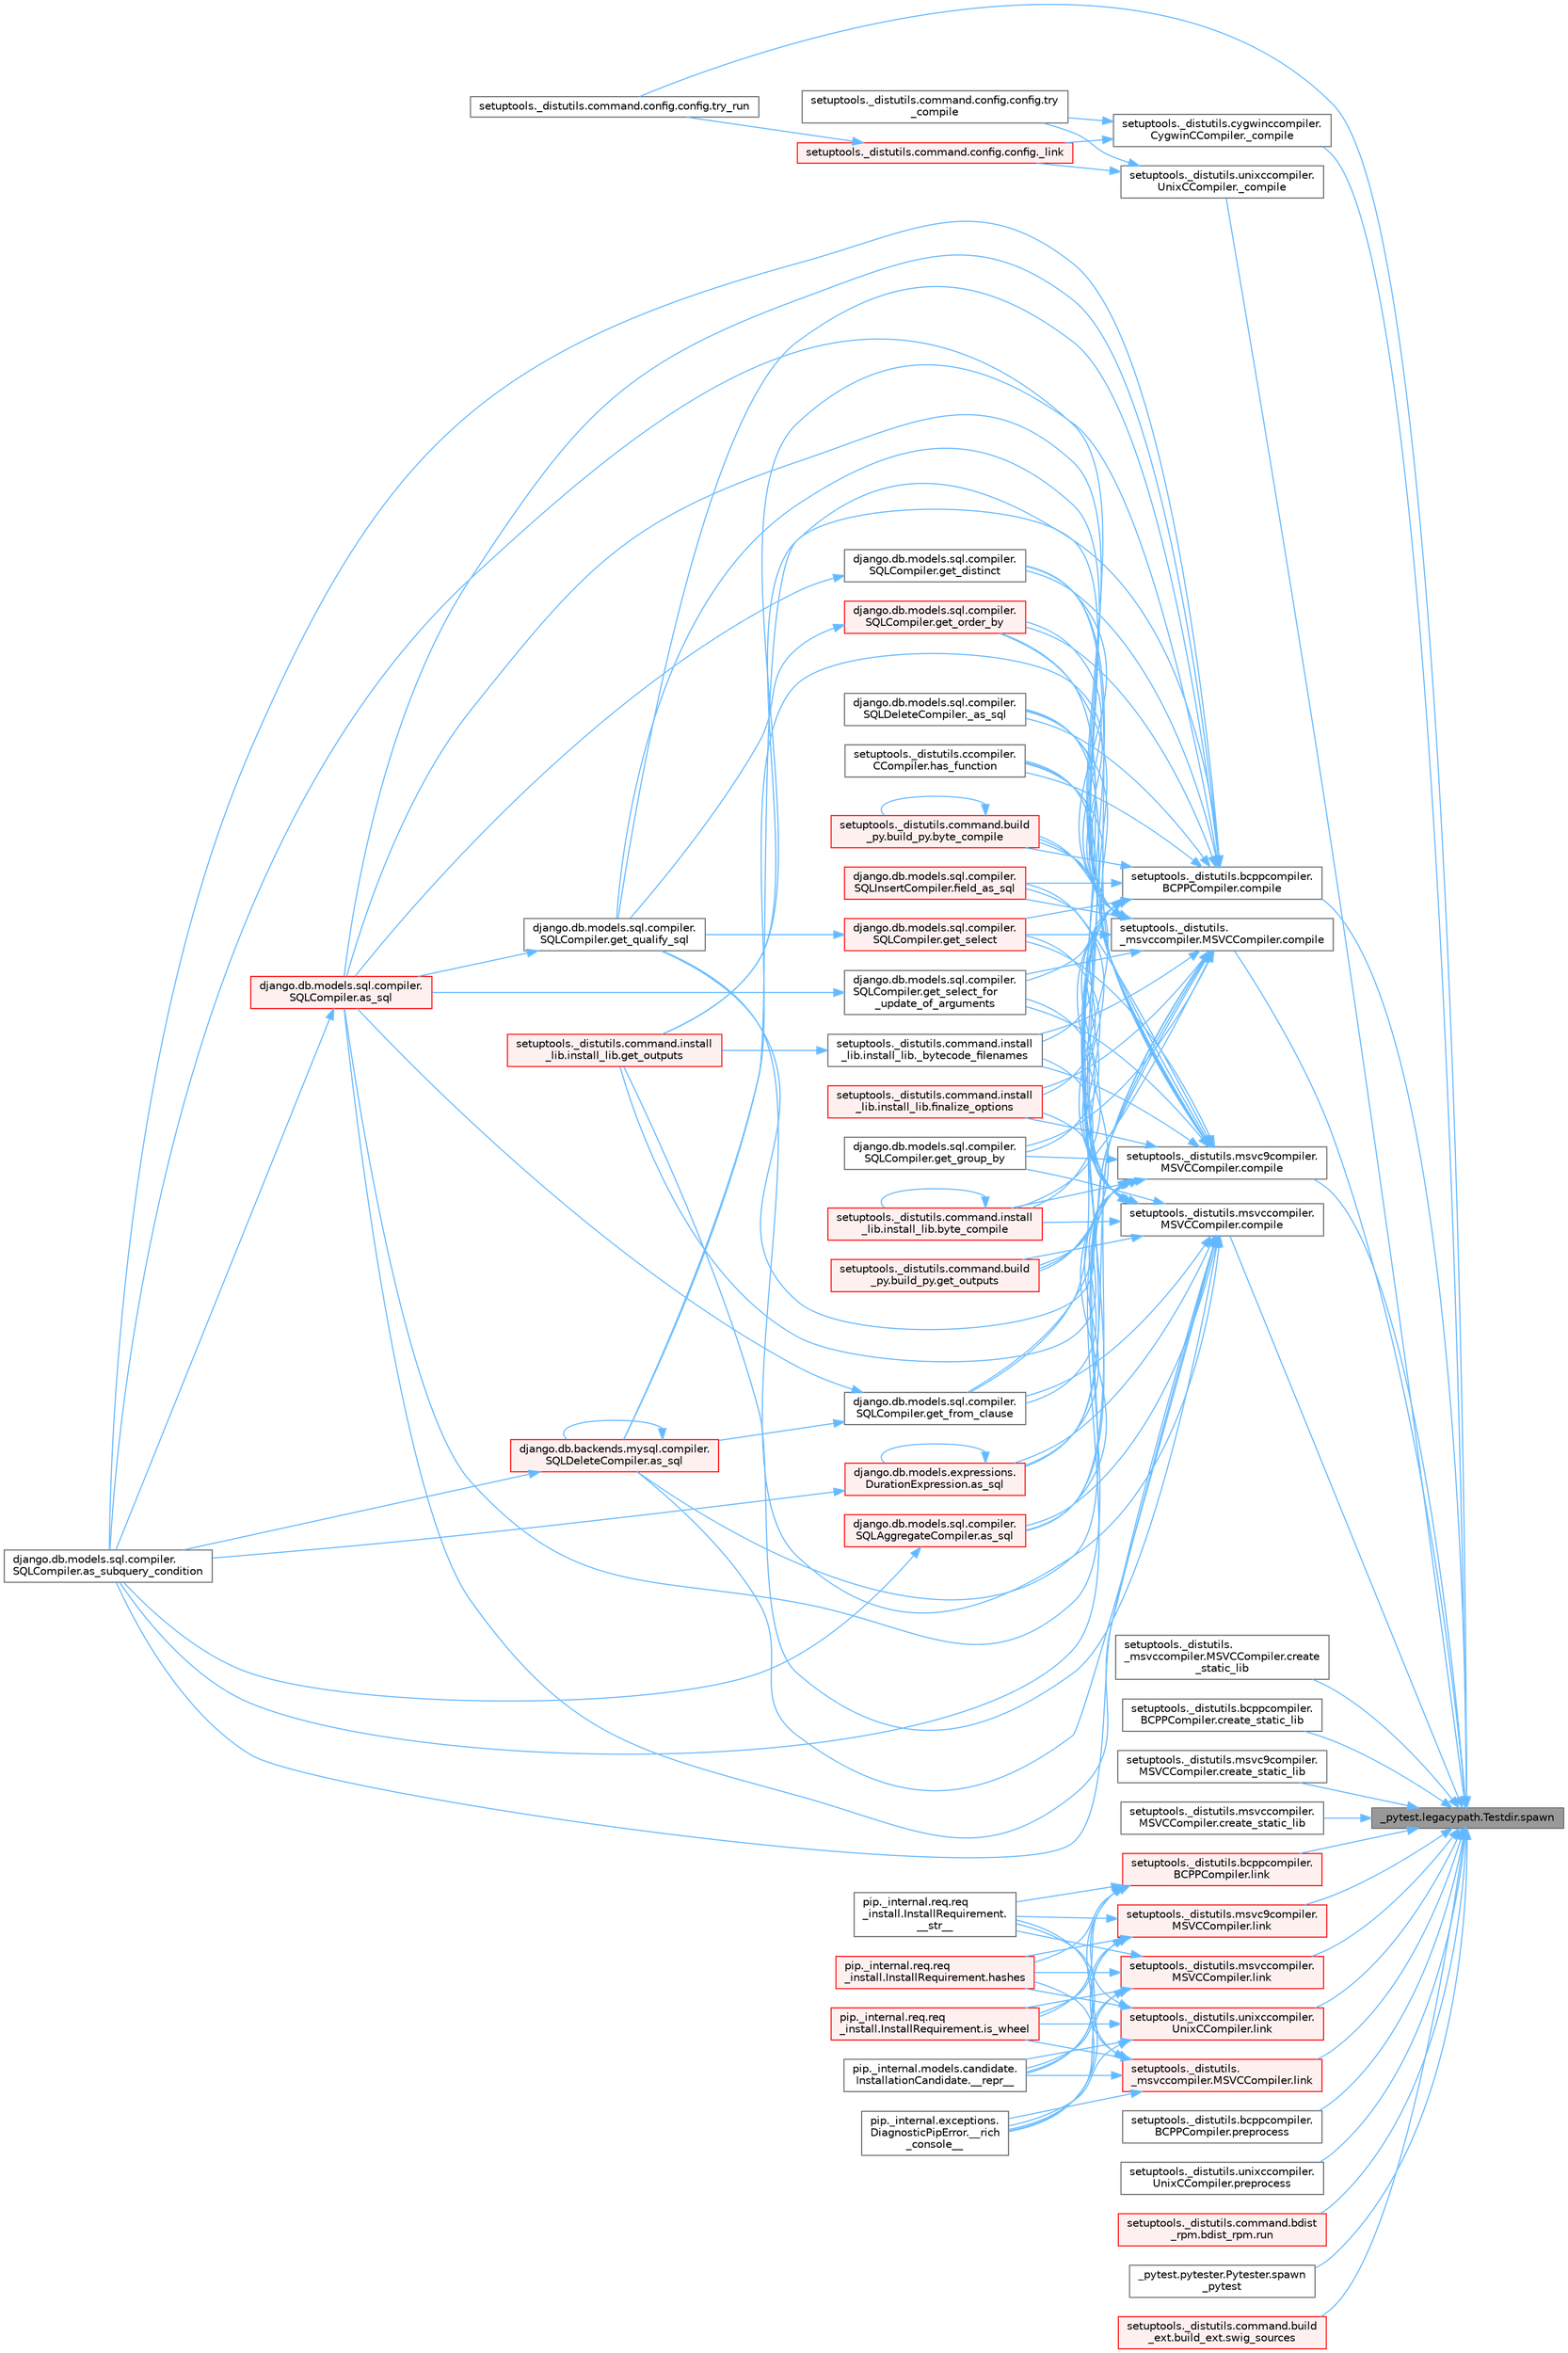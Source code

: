 digraph "_pytest.legacypath.Testdir.spawn"
{
 // LATEX_PDF_SIZE
  bgcolor="transparent";
  edge [fontname=Helvetica,fontsize=10,labelfontname=Helvetica,labelfontsize=10];
  node [fontname=Helvetica,fontsize=10,shape=box,height=0.2,width=0.4];
  rankdir="RL";
  Node1 [id="Node000001",label="_pytest.legacypath.Testdir.spawn",height=0.2,width=0.4,color="gray40", fillcolor="grey60", style="filled", fontcolor="black",tooltip=" "];
  Node1 -> Node2 [id="edge1_Node000001_Node000002",dir="back",color="steelblue1",style="solid",tooltip=" "];
  Node2 [id="Node000002",label="setuptools._distutils.cygwinccompiler.\lCygwinCCompiler._compile",height=0.2,width=0.4,color="grey40", fillcolor="white", style="filled",URL="$classsetuptools_1_1__distutils_1_1cygwinccompiler_1_1_cygwin_c_compiler.html#a9f78e946cc1f064dba32f1f14c4d44c0",tooltip=" "];
  Node2 -> Node3 [id="edge2_Node000002_Node000003",dir="back",color="steelblue1",style="solid",tooltip=" "];
  Node3 [id="Node000003",label="setuptools._distutils.command.config.config._link",height=0.2,width=0.4,color="red", fillcolor="#FFF0F0", style="filled",URL="$classsetuptools_1_1__distutils_1_1command_1_1config_1_1config.html#a6428c1b2877435a2dc61c8b7f902027d",tooltip=" "];
  Node3 -> Node2179 [id="edge3_Node000003_Node002179",dir="back",color="steelblue1",style="solid",tooltip=" "];
  Node2179 [id="Node002179",label="setuptools._distutils.command.config.config.try_run",height=0.2,width=0.4,color="grey40", fillcolor="white", style="filled",URL="$classsetuptools_1_1__distutils_1_1command_1_1config_1_1config.html#ac58bc364a9c458c73ca322036513e63b",tooltip=" "];
  Node2 -> Node2142 [id="edge4_Node000002_Node002142",dir="back",color="steelblue1",style="solid",tooltip=" "];
  Node2142 [id="Node002142",label="setuptools._distutils.command.config.config.try\l_compile",height=0.2,width=0.4,color="grey40", fillcolor="white", style="filled",URL="$classsetuptools_1_1__distutils_1_1command_1_1config_1_1config.html#a3d9ede7c369736f9e5880a146a9812f9",tooltip=" "];
  Node1 -> Node2141 [id="edge5_Node000001_Node002141",dir="back",color="steelblue1",style="solid",tooltip=" "];
  Node2141 [id="Node002141",label="setuptools._distutils.unixccompiler.\lUnixCCompiler._compile",height=0.2,width=0.4,color="grey40", fillcolor="white", style="filled",URL="$classsetuptools_1_1__distutils_1_1unixccompiler_1_1_unix_c_compiler.html#a46637fc77b6fc4eac2678e277fba18fe",tooltip=" "];
  Node2141 -> Node3 [id="edge6_Node002141_Node000003",dir="back",color="steelblue1",style="solid",tooltip=" "];
  Node2141 -> Node2142 [id="edge7_Node002141_Node002142",dir="back",color="steelblue1",style="solid",tooltip=" "];
  Node1 -> Node2143 [id="edge8_Node000001_Node002143",dir="back",color="steelblue1",style="solid",tooltip=" "];
  Node2143 [id="Node002143",label="setuptools._distutils.\l_msvccompiler.MSVCCompiler.compile",height=0.2,width=0.4,color="grey40", fillcolor="white", style="filled",URL="$classsetuptools_1_1__distutils_1_1__msvccompiler_1_1_m_s_v_c_compiler.html#a120b859ab4fa415afafa55d41da93d6d",tooltip=" "];
  Node2143 -> Node2144 [id="edge9_Node002143_Node002144",dir="back",color="steelblue1",style="solid",tooltip=" "];
  Node2144 [id="Node002144",label="django.db.models.sql.compiler.\lSQLDeleteCompiler._as_sql",height=0.2,width=0.4,color="grey40", fillcolor="white", style="filled",URL="$classdjango_1_1db_1_1models_1_1sql_1_1compiler_1_1_s_q_l_delete_compiler.html#a692a3a95ea9ae64c0582b1908466cfe7",tooltip=" "];
  Node2143 -> Node2145 [id="edge10_Node002143_Node002145",dir="back",color="steelblue1",style="solid",tooltip=" "];
  Node2145 [id="Node002145",label="setuptools._distutils.command.install\l_lib.install_lib._bytecode_filenames",height=0.2,width=0.4,color="grey40", fillcolor="white", style="filled",URL="$classsetuptools_1_1__distutils_1_1command_1_1install__lib_1_1install__lib.html#a7a553f1ab741bfa02d332fede5374a9d",tooltip=" "];
  Node2145 -> Node2146 [id="edge11_Node002145_Node002146",dir="back",color="steelblue1",style="solid",tooltip=" "];
  Node2146 [id="Node002146",label="setuptools._distutils.command.install\l_lib.install_lib.get_outputs",height=0.2,width=0.4,color="red", fillcolor="#FFF0F0", style="filled",URL="$classsetuptools_1_1__distutils_1_1command_1_1install__lib_1_1install__lib.html#a6be86618e6b7aac41d44b4c305468e33",tooltip=" "];
  Node2143 -> Node2147 [id="edge12_Node002143_Node002147",dir="back",color="steelblue1",style="solid",tooltip=" "];
  Node2147 [id="Node002147",label="django.db.backends.mysql.compiler.\lSQLDeleteCompiler.as_sql",height=0.2,width=0.4,color="red", fillcolor="#FFF0F0", style="filled",URL="$classdjango_1_1db_1_1backends_1_1mysql_1_1compiler_1_1_s_q_l_delete_compiler.html#a71d0cb490cf857ffa3af19927999a391",tooltip=" "];
  Node2147 -> Node2147 [id="edge13_Node002147_Node002147",dir="back",color="steelblue1",style="solid",tooltip=" "];
  Node2147 -> Node339 [id="edge14_Node002147_Node000339",dir="back",color="steelblue1",style="solid",tooltip=" "];
  Node339 [id="Node000339",label="django.db.models.sql.compiler.\lSQLCompiler.as_subquery_condition",height=0.2,width=0.4,color="grey40", fillcolor="white", style="filled",URL="$classdjango_1_1db_1_1models_1_1sql_1_1compiler_1_1_s_q_l_compiler.html#a78bdce11e05140ed74db8f5463bedfce",tooltip=" "];
  Node2143 -> Node1269 [id="edge15_Node002143_Node001269",dir="back",color="steelblue1",style="solid",tooltip=" "];
  Node1269 [id="Node001269",label="django.db.models.expressions.\lDurationExpression.as_sql",height=0.2,width=0.4,color="red", fillcolor="#FFF0F0", style="filled",URL="$classdjango_1_1db_1_1models_1_1expressions_1_1_duration_expression.html#a96fb041a2c24cc95a51f9a86634a4837",tooltip=" "];
  Node1269 -> Node1269 [id="edge16_Node001269_Node001269",dir="back",color="steelblue1",style="solid",tooltip=" "];
  Node1269 -> Node339 [id="edge17_Node001269_Node000339",dir="back",color="steelblue1",style="solid",tooltip=" "];
  Node2143 -> Node2148 [id="edge18_Node002143_Node002148",dir="back",color="steelblue1",style="solid",tooltip=" "];
  Node2148 [id="Node002148",label="django.db.models.sql.compiler.\lSQLAggregateCompiler.as_sql",height=0.2,width=0.4,color="red", fillcolor="#FFF0F0", style="filled",URL="$classdjango_1_1db_1_1models_1_1sql_1_1compiler_1_1_s_q_l_aggregate_compiler.html#a02a1d58598346a16727d513adc5236d4",tooltip=" "];
  Node2148 -> Node339 [id="edge19_Node002148_Node000339",dir="back",color="steelblue1",style="solid",tooltip=" "];
  Node2143 -> Node2149 [id="edge20_Node002143_Node002149",dir="back",color="steelblue1",style="solid",tooltip=" "];
  Node2149 [id="Node002149",label="django.db.models.sql.compiler.\lSQLCompiler.as_sql",height=0.2,width=0.4,color="red", fillcolor="#FFF0F0", style="filled",URL="$classdjango_1_1db_1_1models_1_1sql_1_1compiler_1_1_s_q_l_compiler.html#a3918d4acd4c4e25eaf039479facdc7db",tooltip=" "];
  Node2149 -> Node339 [id="edge21_Node002149_Node000339",dir="back",color="steelblue1",style="solid",tooltip=" "];
  Node2143 -> Node339 [id="edge22_Node002143_Node000339",dir="back",color="steelblue1",style="solid",tooltip=" "];
  Node2143 -> Node1664 [id="edge23_Node002143_Node001664",dir="back",color="steelblue1",style="solid",tooltip=" "];
  Node1664 [id="Node001664",label="setuptools._distutils.command.build\l_py.build_py.byte_compile",height=0.2,width=0.4,color="red", fillcolor="#FFF0F0", style="filled",URL="$classsetuptools_1_1__distutils_1_1command_1_1build__py_1_1build__py.html#a7904ebbfe94d88432ab3ac03abf93a6c",tooltip=" "];
  Node1664 -> Node1664 [id="edge24_Node001664_Node001664",dir="back",color="steelblue1",style="solid",tooltip=" "];
  Node2143 -> Node1665 [id="edge25_Node002143_Node001665",dir="back",color="steelblue1",style="solid",tooltip=" "];
  Node1665 [id="Node001665",label="setuptools._distutils.command.install\l_lib.install_lib.byte_compile",height=0.2,width=0.4,color="red", fillcolor="#FFF0F0", style="filled",URL="$classsetuptools_1_1__distutils_1_1command_1_1install__lib_1_1install__lib.html#a96e016f8c5f1277a2174f82cb4976008",tooltip=" "];
  Node1665 -> Node1665 [id="edge26_Node001665_Node001665",dir="back",color="steelblue1",style="solid",tooltip=" "];
  Node2143 -> Node2150 [id="edge27_Node002143_Node002150",dir="back",color="steelblue1",style="solid",tooltip=" "];
  Node2150 [id="Node002150",label="django.db.models.sql.compiler.\lSQLInsertCompiler.field_as_sql",height=0.2,width=0.4,color="red", fillcolor="#FFF0F0", style="filled",URL="$classdjango_1_1db_1_1models_1_1sql_1_1compiler_1_1_s_q_l_insert_compiler.html#a31466510e3f5eb2bb3b91f8772f5bf4b",tooltip=" "];
  Node2143 -> Node2153 [id="edge28_Node002143_Node002153",dir="back",color="steelblue1",style="solid",tooltip=" "];
  Node2153 [id="Node002153",label="setuptools._distutils.command.install\l_lib.install_lib.finalize_options",height=0.2,width=0.4,color="red", fillcolor="#FFF0F0", style="filled",URL="$classsetuptools_1_1__distutils_1_1command_1_1install__lib_1_1install__lib.html#abb9291d426ff7961acb24deb0e029ce4",tooltip=" "];
  Node2143 -> Node2154 [id="edge29_Node002143_Node002154",dir="back",color="steelblue1",style="solid",tooltip=" "];
  Node2154 [id="Node002154",label="django.db.models.sql.compiler.\lSQLCompiler.get_distinct",height=0.2,width=0.4,color="grey40", fillcolor="white", style="filled",URL="$classdjango_1_1db_1_1models_1_1sql_1_1compiler_1_1_s_q_l_compiler.html#a5afc8cd4e50abc7c5a9f8ca83beba4d4",tooltip=" "];
  Node2154 -> Node2149 [id="edge30_Node002154_Node002149",dir="back",color="steelblue1",style="solid",tooltip=" "];
  Node2143 -> Node2155 [id="edge31_Node002143_Node002155",dir="back",color="steelblue1",style="solid",tooltip=" "];
  Node2155 [id="Node002155",label="django.db.models.sql.compiler.\lSQLCompiler.get_from_clause",height=0.2,width=0.4,color="grey40", fillcolor="white", style="filled",URL="$classdjango_1_1db_1_1models_1_1sql_1_1compiler_1_1_s_q_l_compiler.html#a83d303ccaad416a1714f4ce46f691473",tooltip=" "];
  Node2155 -> Node2147 [id="edge32_Node002155_Node002147",dir="back",color="steelblue1",style="solid",tooltip=" "];
  Node2155 -> Node2149 [id="edge33_Node002155_Node002149",dir="back",color="steelblue1",style="solid",tooltip=" "];
  Node2143 -> Node2156 [id="edge34_Node002143_Node002156",dir="back",color="steelblue1",style="solid",tooltip=" "];
  Node2156 [id="Node002156",label="django.db.models.sql.compiler.\lSQLCompiler.get_group_by",height=0.2,width=0.4,color="grey40", fillcolor="white", style="filled",URL="$classdjango_1_1db_1_1models_1_1sql_1_1compiler_1_1_s_q_l_compiler.html#a952d33943d1a7920e1884ce273e96e53",tooltip=" "];
  Node2143 -> Node2157 [id="edge35_Node002143_Node002157",dir="back",color="steelblue1",style="solid",tooltip=" "];
  Node2157 [id="Node002157",label="django.db.models.sql.compiler.\lSQLCompiler.get_order_by",height=0.2,width=0.4,color="red", fillcolor="#FFF0F0", style="filled",URL="$classdjango_1_1db_1_1models_1_1sql_1_1compiler_1_1_s_q_l_compiler.html#a85a625d03b1e87e5dc6f2ea7e93fef1a",tooltip=" "];
  Node2157 -> Node2159 [id="edge36_Node002157_Node002159",dir="back",color="steelblue1",style="solid",tooltip=" "];
  Node2159 [id="Node002159",label="django.db.models.sql.compiler.\lSQLCompiler.get_qualify_sql",height=0.2,width=0.4,color="grey40", fillcolor="white", style="filled",URL="$classdjango_1_1db_1_1models_1_1sql_1_1compiler_1_1_s_q_l_compiler.html#afdb00329e7a13cfc55825ceb0302bb93",tooltip=" "];
  Node2159 -> Node2149 [id="edge37_Node002159_Node002149",dir="back",color="steelblue1",style="solid",tooltip=" "];
  Node2143 -> Node2162 [id="edge38_Node002143_Node002162",dir="back",color="steelblue1",style="solid",tooltip=" "];
  Node2162 [id="Node002162",label="setuptools._distutils.command.build\l_py.build_py.get_outputs",height=0.2,width=0.4,color="red", fillcolor="#FFF0F0", style="filled",URL="$classsetuptools_1_1__distutils_1_1command_1_1build__py_1_1build__py.html#a46cabd50dc25977134825f0bff6b2bc3",tooltip=" "];
  Node2143 -> Node2146 [id="edge39_Node002143_Node002146",dir="back",color="steelblue1",style="solid",tooltip=" "];
  Node2143 -> Node2159 [id="edge40_Node002143_Node002159",dir="back",color="steelblue1",style="solid",tooltip=" "];
  Node2143 -> Node2163 [id="edge41_Node002143_Node002163",dir="back",color="steelblue1",style="solid",tooltip=" "];
  Node2163 [id="Node002163",label="django.db.models.sql.compiler.\lSQLCompiler.get_select",height=0.2,width=0.4,color="red", fillcolor="#FFF0F0", style="filled",URL="$classdjango_1_1db_1_1models_1_1sql_1_1compiler_1_1_s_q_l_compiler.html#ae45920438395e09bd0e2211c58a50e04",tooltip=" "];
  Node2163 -> Node2159 [id="edge42_Node002163_Node002159",dir="back",color="steelblue1",style="solid",tooltip=" "];
  Node2143 -> Node2165 [id="edge43_Node002143_Node002165",dir="back",color="steelblue1",style="solid",tooltip=" "];
  Node2165 [id="Node002165",label="django.db.models.sql.compiler.\lSQLCompiler.get_select_for\l_update_of_arguments",height=0.2,width=0.4,color="grey40", fillcolor="white", style="filled",URL="$classdjango_1_1db_1_1models_1_1sql_1_1compiler_1_1_s_q_l_compiler.html#acc146258b1413bd96cd04cad1855dd94",tooltip=" "];
  Node2165 -> Node2149 [id="edge44_Node002165_Node002149",dir="back",color="steelblue1",style="solid",tooltip=" "];
  Node2143 -> Node429 [id="edge45_Node002143_Node000429",dir="back",color="steelblue1",style="solid",tooltip=" "];
  Node429 [id="Node000429",label="setuptools._distutils.ccompiler.\lCCompiler.has_function",height=0.2,width=0.4,color="grey40", fillcolor="white", style="filled",URL="$classsetuptools_1_1__distutils_1_1ccompiler_1_1_c_compiler.html#a095ee5df0f2e6a387621f10c17949738",tooltip=" "];
  Node1 -> Node2166 [id="edge46_Node000001_Node002166",dir="back",color="steelblue1",style="solid",tooltip=" "];
  Node2166 [id="Node002166",label="setuptools._distutils.bcppcompiler.\lBCPPCompiler.compile",height=0.2,width=0.4,color="grey40", fillcolor="white", style="filled",URL="$classsetuptools_1_1__distutils_1_1bcppcompiler_1_1_b_c_p_p_compiler.html#add8958f9b0f0d3a834bd12e6c33ed4a4",tooltip=" "];
  Node2166 -> Node2144 [id="edge47_Node002166_Node002144",dir="back",color="steelblue1",style="solid",tooltip=" "];
  Node2166 -> Node2145 [id="edge48_Node002166_Node002145",dir="back",color="steelblue1",style="solid",tooltip=" "];
  Node2166 -> Node2147 [id="edge49_Node002166_Node002147",dir="back",color="steelblue1",style="solid",tooltip=" "];
  Node2166 -> Node1269 [id="edge50_Node002166_Node001269",dir="back",color="steelblue1",style="solid",tooltip=" "];
  Node2166 -> Node2148 [id="edge51_Node002166_Node002148",dir="back",color="steelblue1",style="solid",tooltip=" "];
  Node2166 -> Node2149 [id="edge52_Node002166_Node002149",dir="back",color="steelblue1",style="solid",tooltip=" "];
  Node2166 -> Node339 [id="edge53_Node002166_Node000339",dir="back",color="steelblue1",style="solid",tooltip=" "];
  Node2166 -> Node1664 [id="edge54_Node002166_Node001664",dir="back",color="steelblue1",style="solid",tooltip=" "];
  Node2166 -> Node1665 [id="edge55_Node002166_Node001665",dir="back",color="steelblue1",style="solid",tooltip=" "];
  Node2166 -> Node2150 [id="edge56_Node002166_Node002150",dir="back",color="steelblue1",style="solid",tooltip=" "];
  Node2166 -> Node2153 [id="edge57_Node002166_Node002153",dir="back",color="steelblue1",style="solid",tooltip=" "];
  Node2166 -> Node2154 [id="edge58_Node002166_Node002154",dir="back",color="steelblue1",style="solid",tooltip=" "];
  Node2166 -> Node2155 [id="edge59_Node002166_Node002155",dir="back",color="steelblue1",style="solid",tooltip=" "];
  Node2166 -> Node2156 [id="edge60_Node002166_Node002156",dir="back",color="steelblue1",style="solid",tooltip=" "];
  Node2166 -> Node2157 [id="edge61_Node002166_Node002157",dir="back",color="steelblue1",style="solid",tooltip=" "];
  Node2166 -> Node2162 [id="edge62_Node002166_Node002162",dir="back",color="steelblue1",style="solid",tooltip=" "];
  Node2166 -> Node2146 [id="edge63_Node002166_Node002146",dir="back",color="steelblue1",style="solid",tooltip=" "];
  Node2166 -> Node2159 [id="edge64_Node002166_Node002159",dir="back",color="steelblue1",style="solid",tooltip=" "];
  Node2166 -> Node2163 [id="edge65_Node002166_Node002163",dir="back",color="steelblue1",style="solid",tooltip=" "];
  Node2166 -> Node2165 [id="edge66_Node002166_Node002165",dir="back",color="steelblue1",style="solid",tooltip=" "];
  Node2166 -> Node429 [id="edge67_Node002166_Node000429",dir="back",color="steelblue1",style="solid",tooltip=" "];
  Node1 -> Node2167 [id="edge68_Node000001_Node002167",dir="back",color="steelblue1",style="solid",tooltip=" "];
  Node2167 [id="Node002167",label="setuptools._distutils.msvc9compiler.\lMSVCCompiler.compile",height=0.2,width=0.4,color="grey40", fillcolor="white", style="filled",URL="$classsetuptools_1_1__distutils_1_1msvc9compiler_1_1_m_s_v_c_compiler.html#acef92f6a3e5ca1da81edac6c4eb13394",tooltip=" "];
  Node2167 -> Node2144 [id="edge69_Node002167_Node002144",dir="back",color="steelblue1",style="solid",tooltip=" "];
  Node2167 -> Node2145 [id="edge70_Node002167_Node002145",dir="back",color="steelblue1",style="solid",tooltip=" "];
  Node2167 -> Node2147 [id="edge71_Node002167_Node002147",dir="back",color="steelblue1",style="solid",tooltip=" "];
  Node2167 -> Node1269 [id="edge72_Node002167_Node001269",dir="back",color="steelblue1",style="solid",tooltip=" "];
  Node2167 -> Node2148 [id="edge73_Node002167_Node002148",dir="back",color="steelblue1",style="solid",tooltip=" "];
  Node2167 -> Node2149 [id="edge74_Node002167_Node002149",dir="back",color="steelblue1",style="solid",tooltip=" "];
  Node2167 -> Node339 [id="edge75_Node002167_Node000339",dir="back",color="steelblue1",style="solid",tooltip=" "];
  Node2167 -> Node1664 [id="edge76_Node002167_Node001664",dir="back",color="steelblue1",style="solid",tooltip=" "];
  Node2167 -> Node1665 [id="edge77_Node002167_Node001665",dir="back",color="steelblue1",style="solid",tooltip=" "];
  Node2167 -> Node2150 [id="edge78_Node002167_Node002150",dir="back",color="steelblue1",style="solid",tooltip=" "];
  Node2167 -> Node2153 [id="edge79_Node002167_Node002153",dir="back",color="steelblue1",style="solid",tooltip=" "];
  Node2167 -> Node2154 [id="edge80_Node002167_Node002154",dir="back",color="steelblue1",style="solid",tooltip=" "];
  Node2167 -> Node2155 [id="edge81_Node002167_Node002155",dir="back",color="steelblue1",style="solid",tooltip=" "];
  Node2167 -> Node2156 [id="edge82_Node002167_Node002156",dir="back",color="steelblue1",style="solid",tooltip=" "];
  Node2167 -> Node2157 [id="edge83_Node002167_Node002157",dir="back",color="steelblue1",style="solid",tooltip=" "];
  Node2167 -> Node2162 [id="edge84_Node002167_Node002162",dir="back",color="steelblue1",style="solid",tooltip=" "];
  Node2167 -> Node2146 [id="edge85_Node002167_Node002146",dir="back",color="steelblue1",style="solid",tooltip=" "];
  Node2167 -> Node2159 [id="edge86_Node002167_Node002159",dir="back",color="steelblue1",style="solid",tooltip=" "];
  Node2167 -> Node2163 [id="edge87_Node002167_Node002163",dir="back",color="steelblue1",style="solid",tooltip=" "];
  Node2167 -> Node2165 [id="edge88_Node002167_Node002165",dir="back",color="steelblue1",style="solid",tooltip=" "];
  Node2167 -> Node429 [id="edge89_Node002167_Node000429",dir="back",color="steelblue1",style="solid",tooltip=" "];
  Node1 -> Node2168 [id="edge90_Node000001_Node002168",dir="back",color="steelblue1",style="solid",tooltip=" "];
  Node2168 [id="Node002168",label="setuptools._distutils.msvccompiler.\lMSVCCompiler.compile",height=0.2,width=0.4,color="grey40", fillcolor="white", style="filled",URL="$classsetuptools_1_1__distutils_1_1msvccompiler_1_1_m_s_v_c_compiler.html#a0b94993c995adcbeba0bd04caff0905a",tooltip=" "];
  Node2168 -> Node2144 [id="edge91_Node002168_Node002144",dir="back",color="steelblue1",style="solid",tooltip=" "];
  Node2168 -> Node2145 [id="edge92_Node002168_Node002145",dir="back",color="steelblue1",style="solid",tooltip=" "];
  Node2168 -> Node2147 [id="edge93_Node002168_Node002147",dir="back",color="steelblue1",style="solid",tooltip=" "];
  Node2168 -> Node1269 [id="edge94_Node002168_Node001269",dir="back",color="steelblue1",style="solid",tooltip=" "];
  Node2168 -> Node2148 [id="edge95_Node002168_Node002148",dir="back",color="steelblue1",style="solid",tooltip=" "];
  Node2168 -> Node2149 [id="edge96_Node002168_Node002149",dir="back",color="steelblue1",style="solid",tooltip=" "];
  Node2168 -> Node339 [id="edge97_Node002168_Node000339",dir="back",color="steelblue1",style="solid",tooltip=" "];
  Node2168 -> Node1664 [id="edge98_Node002168_Node001664",dir="back",color="steelblue1",style="solid",tooltip=" "];
  Node2168 -> Node1665 [id="edge99_Node002168_Node001665",dir="back",color="steelblue1",style="solid",tooltip=" "];
  Node2168 -> Node2150 [id="edge100_Node002168_Node002150",dir="back",color="steelblue1",style="solid",tooltip=" "];
  Node2168 -> Node2153 [id="edge101_Node002168_Node002153",dir="back",color="steelblue1",style="solid",tooltip=" "];
  Node2168 -> Node2154 [id="edge102_Node002168_Node002154",dir="back",color="steelblue1",style="solid",tooltip=" "];
  Node2168 -> Node2155 [id="edge103_Node002168_Node002155",dir="back",color="steelblue1",style="solid",tooltip=" "];
  Node2168 -> Node2156 [id="edge104_Node002168_Node002156",dir="back",color="steelblue1",style="solid",tooltip=" "];
  Node2168 -> Node2157 [id="edge105_Node002168_Node002157",dir="back",color="steelblue1",style="solid",tooltip=" "];
  Node2168 -> Node2162 [id="edge106_Node002168_Node002162",dir="back",color="steelblue1",style="solid",tooltip=" "];
  Node2168 -> Node2146 [id="edge107_Node002168_Node002146",dir="back",color="steelblue1",style="solid",tooltip=" "];
  Node2168 -> Node2159 [id="edge108_Node002168_Node002159",dir="back",color="steelblue1",style="solid",tooltip=" "];
  Node2168 -> Node2163 [id="edge109_Node002168_Node002163",dir="back",color="steelblue1",style="solid",tooltip=" "];
  Node2168 -> Node2165 [id="edge110_Node002168_Node002165",dir="back",color="steelblue1",style="solid",tooltip=" "];
  Node2168 -> Node429 [id="edge111_Node002168_Node000429",dir="back",color="steelblue1",style="solid",tooltip=" "];
  Node1 -> Node2169 [id="edge112_Node000001_Node002169",dir="back",color="steelblue1",style="solid",tooltip=" "];
  Node2169 [id="Node002169",label="setuptools._distutils.\l_msvccompiler.MSVCCompiler.create\l_static_lib",height=0.2,width=0.4,color="grey40", fillcolor="white", style="filled",URL="$classsetuptools_1_1__distutils_1_1__msvccompiler_1_1_m_s_v_c_compiler.html#ae04525e6f7fa5d4367174897343b46a8",tooltip=" "];
  Node1 -> Node2170 [id="edge113_Node000001_Node002170",dir="back",color="steelblue1",style="solid",tooltip=" "];
  Node2170 [id="Node002170",label="setuptools._distutils.bcppcompiler.\lBCPPCompiler.create_static_lib",height=0.2,width=0.4,color="grey40", fillcolor="white", style="filled",URL="$classsetuptools_1_1__distutils_1_1bcppcompiler_1_1_b_c_p_p_compiler.html#a873b19ffe759cd975c99a0a1fee7d59b",tooltip=" "];
  Node1 -> Node2171 [id="edge114_Node000001_Node002171",dir="back",color="steelblue1",style="solid",tooltip=" "];
  Node2171 [id="Node002171",label="setuptools._distutils.msvc9compiler.\lMSVCCompiler.create_static_lib",height=0.2,width=0.4,color="grey40", fillcolor="white", style="filled",URL="$classsetuptools_1_1__distutils_1_1msvc9compiler_1_1_m_s_v_c_compiler.html#ac17cc8956aa2747a4dcf61e7bc8cffe2",tooltip=" "];
  Node1 -> Node2172 [id="edge115_Node000001_Node002172",dir="back",color="steelblue1",style="solid",tooltip=" "];
  Node2172 [id="Node002172",label="setuptools._distutils.msvccompiler.\lMSVCCompiler.create_static_lib",height=0.2,width=0.4,color="grey40", fillcolor="white", style="filled",URL="$classsetuptools_1_1__distutils_1_1msvccompiler_1_1_m_s_v_c_compiler.html#ad83a7cd8231307ea7189e8344bfd98bf",tooltip=" "];
  Node1 -> Node1674 [id="edge116_Node000001_Node001674",dir="back",color="steelblue1",style="solid",tooltip=" "];
  Node1674 [id="Node001674",label="setuptools._distutils.\l_msvccompiler.MSVCCompiler.link",height=0.2,width=0.4,color="red", fillcolor="#FFF0F0", style="filled",URL="$classsetuptools_1_1__distutils_1_1__msvccompiler_1_1_m_s_v_c_compiler.html#aefba9a19cc1d7316a3755f96f4def5f7",tooltip=" "];
  Node1674 -> Node253 [id="edge117_Node001674_Node000253",dir="back",color="steelblue1",style="solid",tooltip=" "];
  Node253 [id="Node000253",label="pip._internal.models.candidate.\lInstallationCandidate.__repr__",height=0.2,width=0.4,color="grey40", fillcolor="white", style="filled",URL="$classpip_1_1__internal_1_1models_1_1candidate_1_1_installation_candidate.html#a49ee1c1d2c89b1877a103e615b0b1d0b",tooltip=" "];
  Node1674 -> Node254 [id="edge118_Node001674_Node000254",dir="back",color="steelblue1",style="solid",tooltip=" "];
  Node254 [id="Node000254",label="pip._internal.exceptions.\lDiagnosticPipError.__rich\l_console__",height=0.2,width=0.4,color="grey40", fillcolor="white", style="filled",URL="$classpip_1_1__internal_1_1exceptions_1_1_diagnostic_pip_error.html#ae53a5c1fbcdadc8c58ac65565862d7a7",tooltip=" "];
  Node1674 -> Node255 [id="edge119_Node001674_Node000255",dir="back",color="steelblue1",style="solid",tooltip=" "];
  Node255 [id="Node000255",label="pip._internal.req.req\l_install.InstallRequirement.\l__str__",height=0.2,width=0.4,color="grey40", fillcolor="white", style="filled",URL="$classpip_1_1__internal_1_1req_1_1req__install_1_1_install_requirement.html#a837c246def32f68224a9bdf67f3371e8",tooltip=" "];
  Node1674 -> Node256 [id="edge120_Node001674_Node000256",dir="back",color="steelblue1",style="solid",tooltip=" "];
  Node256 [id="Node000256",label="pip._internal.req.req\l_install.InstallRequirement.hashes",height=0.2,width=0.4,color="red", fillcolor="#FFF0F0", style="filled",URL="$classpip_1_1__internal_1_1req_1_1req__install_1_1_install_requirement.html#acf56120e2e7c5046433147b7b496f74a",tooltip=" "];
  Node1674 -> Node424 [id="edge121_Node001674_Node000424",dir="back",color="steelblue1",style="solid",tooltip=" "];
  Node424 [id="Node000424",label="pip._internal.req.req\l_install.InstallRequirement.is_wheel",height=0.2,width=0.4,color="red", fillcolor="#FFF0F0", style="filled",URL="$classpip_1_1__internal_1_1req_1_1req__install_1_1_install_requirement.html#a96a0dcbdfe1836b1f995bbd2bed7a64a",tooltip=" "];
  Node1 -> Node252 [id="edge122_Node000001_Node000252",dir="back",color="steelblue1",style="solid",tooltip=" "];
  Node252 [id="Node000252",label="setuptools._distutils.bcppcompiler.\lBCPPCompiler.link",height=0.2,width=0.4,color="red", fillcolor="#FFF0F0", style="filled",URL="$classsetuptools_1_1__distutils_1_1bcppcompiler_1_1_b_c_p_p_compiler.html#a9207773d36ecabdd197469c6dcff5e41",tooltip=" "];
  Node252 -> Node253 [id="edge123_Node000252_Node000253",dir="back",color="steelblue1",style="solid",tooltip=" "];
  Node252 -> Node254 [id="edge124_Node000252_Node000254",dir="back",color="steelblue1",style="solid",tooltip=" "];
  Node252 -> Node255 [id="edge125_Node000252_Node000255",dir="back",color="steelblue1",style="solid",tooltip=" "];
  Node252 -> Node256 [id="edge126_Node000252_Node000256",dir="back",color="steelblue1",style="solid",tooltip=" "];
  Node252 -> Node424 [id="edge127_Node000252_Node000424",dir="back",color="steelblue1",style="solid",tooltip=" "];
  Node1 -> Node1675 [id="edge128_Node000001_Node001675",dir="back",color="steelblue1",style="solid",tooltip=" "];
  Node1675 [id="Node001675",label="setuptools._distutils.msvc9compiler.\lMSVCCompiler.link",height=0.2,width=0.4,color="red", fillcolor="#FFF0F0", style="filled",URL="$classsetuptools_1_1__distutils_1_1msvc9compiler_1_1_m_s_v_c_compiler.html#a0c96b6aa97f0cccac88db8bc4220274f",tooltip=" "];
  Node1675 -> Node253 [id="edge129_Node001675_Node000253",dir="back",color="steelblue1",style="solid",tooltip=" "];
  Node1675 -> Node254 [id="edge130_Node001675_Node000254",dir="back",color="steelblue1",style="solid",tooltip=" "];
  Node1675 -> Node255 [id="edge131_Node001675_Node000255",dir="back",color="steelblue1",style="solid",tooltip=" "];
  Node1675 -> Node256 [id="edge132_Node001675_Node000256",dir="back",color="steelblue1",style="solid",tooltip=" "];
  Node1675 -> Node424 [id="edge133_Node001675_Node000424",dir="back",color="steelblue1",style="solid",tooltip=" "];
  Node1 -> Node1676 [id="edge134_Node000001_Node001676",dir="back",color="steelblue1",style="solid",tooltip=" "];
  Node1676 [id="Node001676",label="setuptools._distutils.msvccompiler.\lMSVCCompiler.link",height=0.2,width=0.4,color="red", fillcolor="#FFF0F0", style="filled",URL="$classsetuptools_1_1__distutils_1_1msvccompiler_1_1_m_s_v_c_compiler.html#a99e371debe387deabeae0b75e3b70af5",tooltip=" "];
  Node1676 -> Node253 [id="edge135_Node001676_Node000253",dir="back",color="steelblue1",style="solid",tooltip=" "];
  Node1676 -> Node254 [id="edge136_Node001676_Node000254",dir="back",color="steelblue1",style="solid",tooltip=" "];
  Node1676 -> Node255 [id="edge137_Node001676_Node000255",dir="back",color="steelblue1",style="solid",tooltip=" "];
  Node1676 -> Node256 [id="edge138_Node001676_Node000256",dir="back",color="steelblue1",style="solid",tooltip=" "];
  Node1676 -> Node424 [id="edge139_Node001676_Node000424",dir="back",color="steelblue1",style="solid",tooltip=" "];
  Node1 -> Node2173 [id="edge140_Node000001_Node002173",dir="back",color="steelblue1",style="solid",tooltip=" "];
  Node2173 [id="Node002173",label="setuptools._distutils.unixccompiler.\lUnixCCompiler.link",height=0.2,width=0.4,color="red", fillcolor="#FFF0F0", style="filled",URL="$classsetuptools_1_1__distutils_1_1unixccompiler_1_1_unix_c_compiler.html#a77a8b7a9acb4b236ba8cfc5c2f8dac7d",tooltip=" "];
  Node2173 -> Node253 [id="edge141_Node002173_Node000253",dir="back",color="steelblue1",style="solid",tooltip=" "];
  Node2173 -> Node254 [id="edge142_Node002173_Node000254",dir="back",color="steelblue1",style="solid",tooltip=" "];
  Node2173 -> Node255 [id="edge143_Node002173_Node000255",dir="back",color="steelblue1",style="solid",tooltip=" "];
  Node2173 -> Node256 [id="edge144_Node002173_Node000256",dir="back",color="steelblue1",style="solid",tooltip=" "];
  Node2173 -> Node424 [id="edge145_Node002173_Node000424",dir="back",color="steelblue1",style="solid",tooltip=" "];
  Node1 -> Node2174 [id="edge146_Node000001_Node002174",dir="back",color="steelblue1",style="solid",tooltip=" "];
  Node2174 [id="Node002174",label="setuptools._distutils.bcppcompiler.\lBCPPCompiler.preprocess",height=0.2,width=0.4,color="grey40", fillcolor="white", style="filled",URL="$classsetuptools_1_1__distutils_1_1bcppcompiler_1_1_b_c_p_p_compiler.html#aace483760740502abce2b08857f40ea3",tooltip=" "];
  Node1 -> Node2175 [id="edge147_Node000001_Node002175",dir="back",color="steelblue1",style="solid",tooltip=" "];
  Node2175 [id="Node002175",label="setuptools._distutils.unixccompiler.\lUnixCCompiler.preprocess",height=0.2,width=0.4,color="grey40", fillcolor="white", style="filled",URL="$classsetuptools_1_1__distutils_1_1unixccompiler_1_1_unix_c_compiler.html#ae1f52a49624a192b41b3586f9113d6fa",tooltip=" "];
  Node1 -> Node441 [id="edge148_Node000001_Node000441",dir="back",color="steelblue1",style="solid",tooltip=" "];
  Node441 [id="Node000441",label="setuptools._distutils.command.bdist\l_rpm.bdist_rpm.run",height=0.2,width=0.4,color="red", fillcolor="#FFF0F0", style="filled",URL="$classsetuptools_1_1__distutils_1_1command_1_1bdist__rpm_1_1bdist__rpm.html#adcee42c05da0e307fe50ccba1f7efd75",tooltip=" "];
  Node1 -> Node2176 [id="edge149_Node000001_Node002176",dir="back",color="steelblue1",style="solid",tooltip=" "];
  Node2176 [id="Node002176",label="_pytest.pytester.Pytester.spawn\l_pytest",height=0.2,width=0.4,color="grey40", fillcolor="white", style="filled",URL="$class__pytest_1_1pytester_1_1_pytester.html#a32c3ce023d6c0a13902fa5ea68cbc2e4",tooltip=" "];
  Node1 -> Node2177 [id="edge150_Node000001_Node002177",dir="back",color="steelblue1",style="solid",tooltip=" "];
  Node2177 [id="Node002177",label="setuptools._distutils.command.build\l_ext.build_ext.swig_sources",height=0.2,width=0.4,color="red", fillcolor="#FFF0F0", style="filled",URL="$classsetuptools_1_1__distutils_1_1command_1_1build__ext_1_1build__ext.html#a270a68644bae45c62c7d822a36281795",tooltip=" "];
  Node1 -> Node2179 [id="edge151_Node000001_Node002179",dir="back",color="steelblue1",style="solid",tooltip=" "];
}
